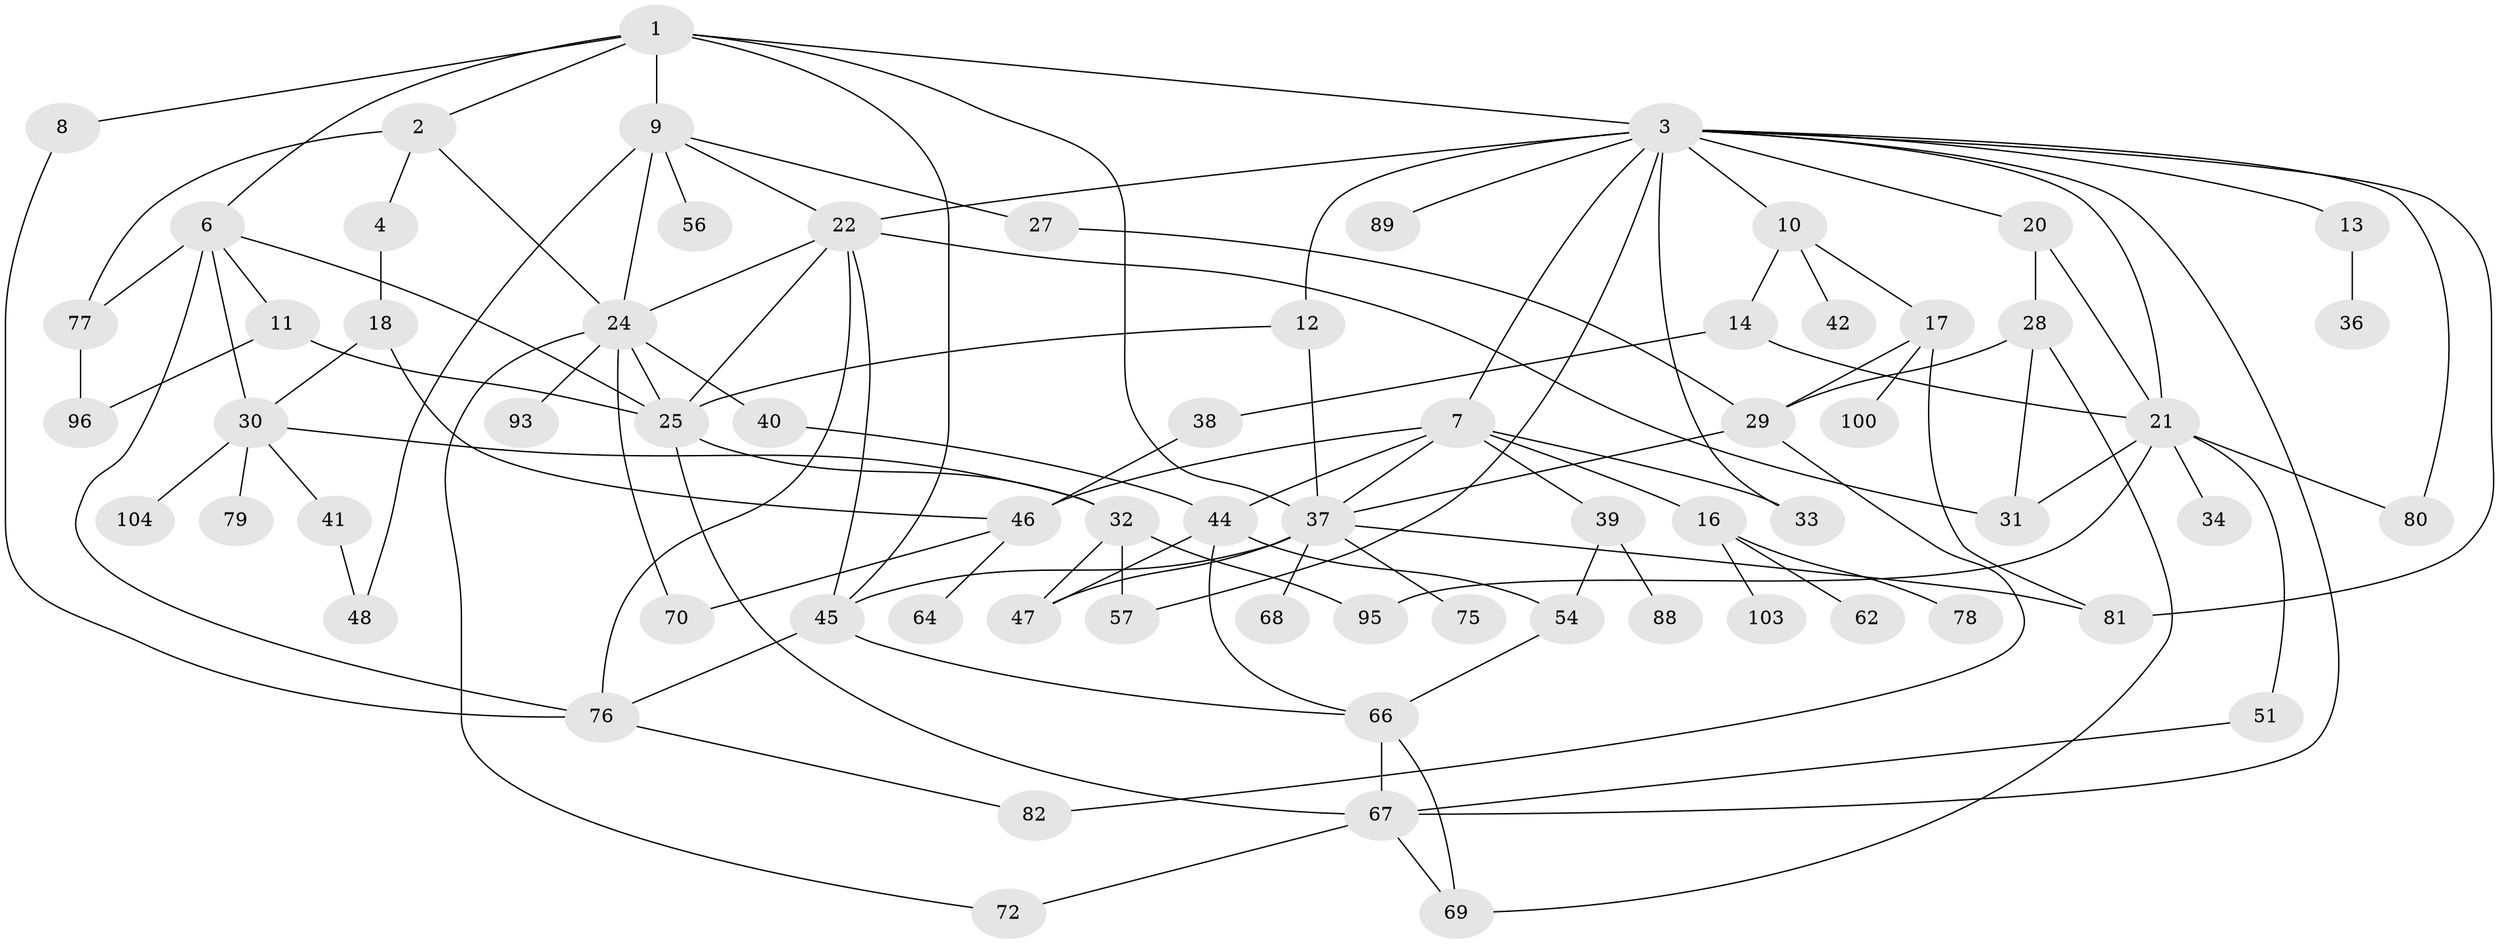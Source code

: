 // original degree distribution, {7: 0.009615384615384616, 5: 0.04807692307692308, 13: 0.009615384615384616, 3: 0.18269230769230768, 2: 0.2980769230769231, 6: 0.057692307692307696, 4: 0.17307692307692307, 1: 0.20192307692307693, 9: 0.009615384615384616, 8: 0.009615384615384616}
// Generated by graph-tools (version 1.1) at 2025/10/02/27/25 16:10:53]
// undirected, 69 vertices, 116 edges
graph export_dot {
graph [start="1"]
  node [color=gray90,style=filled];
  1 [super="+5"];
  2 [super="+73"];
  3 [super="+94"];
  4 [super="+19"];
  6 [super="+74"];
  7 [super="+49"];
  8 [super="+52"];
  9 [super="+15"];
  10 [super="+26"];
  11;
  12 [super="+23"];
  13;
  14;
  16 [super="+65"];
  17 [super="+85"];
  18 [super="+50"];
  20 [super="+59"];
  21 [super="+43"];
  22 [super="+55"];
  24 [super="+91"];
  25 [super="+90"];
  27;
  28 [super="+35"];
  29 [super="+98"];
  30 [super="+61"];
  31 [super="+58"];
  32 [super="+53"];
  33;
  34;
  36;
  37 [super="+92"];
  38;
  39 [super="+101"];
  40;
  41;
  42;
  44 [super="+60"];
  45 [super="+63"];
  46;
  47 [super="+97"];
  48;
  51;
  54;
  56;
  57;
  62;
  64;
  66 [super="+71"];
  67 [super="+87"];
  68;
  69 [super="+86"];
  70 [super="+83"];
  72;
  75;
  76 [super="+84"];
  77;
  78;
  79;
  80;
  81 [super="+102"];
  82;
  88;
  89;
  93;
  95;
  96 [super="+99"];
  100;
  103;
  104;
  1 -- 2;
  1 -- 3;
  1 -- 6;
  1 -- 9;
  1 -- 37;
  1 -- 8;
  1 -- 45;
  2 -- 4;
  2 -- 24;
  2 -- 77;
  3 -- 7 [weight=2];
  3 -- 10;
  3 -- 12;
  3 -- 13;
  3 -- 20;
  3 -- 22;
  3 -- 33;
  3 -- 67;
  3 -- 89;
  3 -- 57;
  3 -- 80;
  3 -- 21;
  3 -- 81;
  4 -- 18;
  6 -- 11;
  6 -- 77 [weight=2];
  6 -- 25;
  6 -- 30;
  6 -- 76;
  7 -- 16;
  7 -- 39;
  7 -- 46;
  7 -- 33;
  7 -- 37;
  7 -- 44;
  8 -- 76;
  9 -- 24 [weight=2];
  9 -- 48;
  9 -- 22;
  9 -- 56;
  9 -- 27;
  10 -- 14;
  10 -- 17;
  10 -- 42;
  11 -- 25;
  11 -- 96;
  12 -- 25;
  12 -- 37;
  13 -- 36;
  14 -- 21;
  14 -- 38;
  16 -- 62;
  16 -- 78;
  16 -- 103;
  17 -- 29;
  17 -- 81;
  17 -- 100;
  18 -- 30;
  18 -- 46;
  20 -- 28;
  20 -- 21;
  21 -- 34;
  21 -- 51;
  21 -- 80;
  21 -- 95;
  21 -- 31;
  22 -- 31;
  22 -- 24;
  22 -- 76 [weight=2];
  22 -- 25;
  22 -- 45;
  24 -- 25;
  24 -- 40;
  24 -- 72;
  24 -- 93;
  24 -- 70;
  25 -- 32;
  25 -- 67;
  27 -- 29;
  28 -- 69;
  28 -- 29;
  28 -- 31;
  29 -- 82;
  29 -- 37;
  30 -- 32;
  30 -- 41;
  30 -- 104;
  30 -- 79;
  32 -- 95;
  32 -- 57;
  32 -- 47;
  37 -- 45;
  37 -- 47;
  37 -- 68;
  37 -- 75;
  37 -- 81;
  38 -- 46;
  39 -- 88;
  39 -- 54;
  40 -- 44;
  41 -- 48;
  44 -- 54;
  44 -- 66;
  44 -- 47;
  45 -- 66;
  45 -- 76;
  46 -- 64;
  46 -- 70;
  51 -- 67;
  54 -- 66;
  66 -- 69;
  66 -- 67;
  67 -- 72;
  67 -- 69;
  76 -- 82;
  77 -- 96;
}
